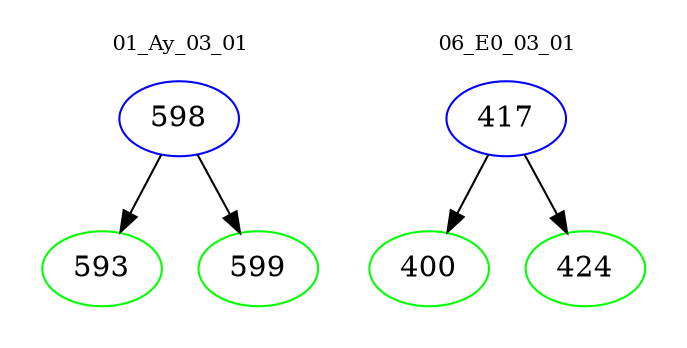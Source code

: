 digraph{
subgraph cluster_0 {
color = white
label = "01_Ay_03_01";
fontsize=10;
T0_598 [label="598", color="blue"]
T0_598 -> T0_593 [color="black"]
T0_593 [label="593", color="green"]
T0_598 -> T0_599 [color="black"]
T0_599 [label="599", color="green"]
}
subgraph cluster_1 {
color = white
label = "06_E0_03_01";
fontsize=10;
T1_417 [label="417", color="blue"]
T1_417 -> T1_400 [color="black"]
T1_400 [label="400", color="green"]
T1_417 -> T1_424 [color="black"]
T1_424 [label="424", color="green"]
}
}
